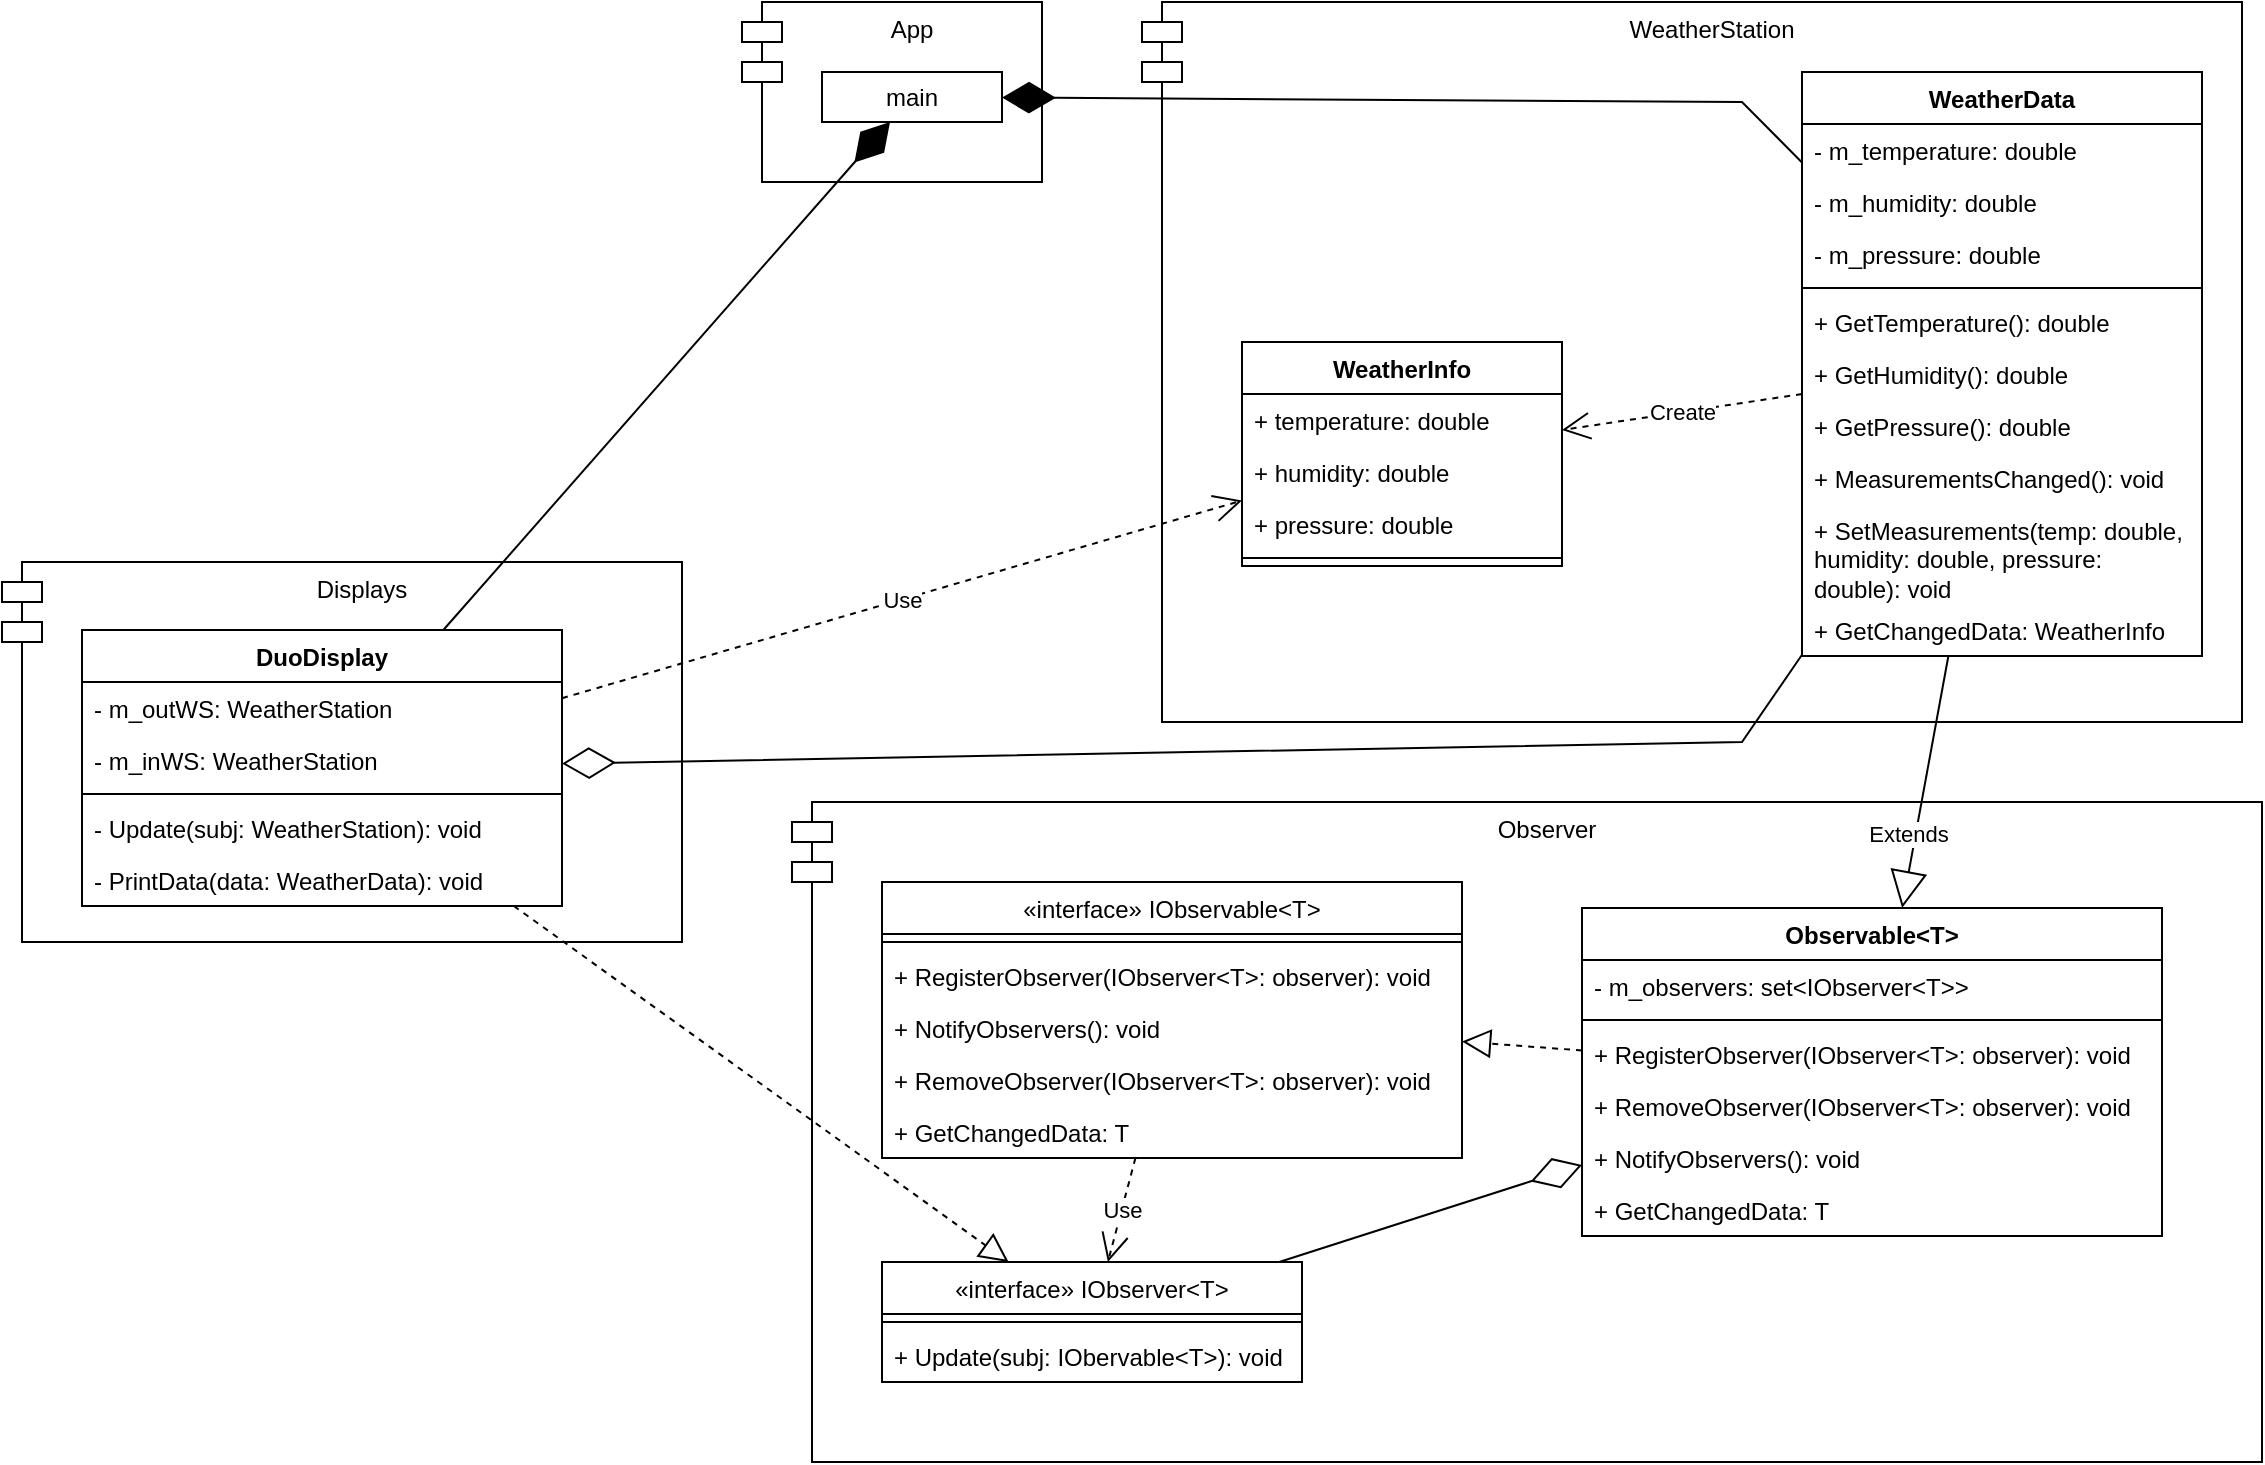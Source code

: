 <mxfile version="24.7.16">
  <diagram name="Страница — 1" id="4deNuANHQ5EADNNbdOS4">
    <mxGraphModel dx="1326" dy="271" grid="1" gridSize="10" guides="1" tooltips="1" connect="1" arrows="1" fold="1" page="1" pageScale="1" pageWidth="827" pageHeight="1169" math="0" shadow="0">
      <root>
        <mxCell id="0" />
        <mxCell id="1" parent="0" />
        <mxCell id="X9zF3I0g8b5chQOHOK3T-1" value="App" style="shape=module;align=left;spacingLeft=20;align=center;verticalAlign=top;whiteSpace=wrap;html=1;" parent="1" vertex="1">
          <mxGeometry x="30" y="10" width="150" height="90" as="geometry" />
        </mxCell>
        <mxCell id="X9zF3I0g8b5chQOHOK3T-2" value="main" style="html=1;whiteSpace=wrap;" parent="1" vertex="1">
          <mxGeometry x="70" y="45" width="90" height="25" as="geometry" />
        </mxCell>
        <mxCell id="X9zF3I0g8b5chQOHOK3T-3" value="WeatherStation" style="shape=module;align=left;spacingLeft=20;align=center;verticalAlign=top;whiteSpace=wrap;html=1;" parent="1" vertex="1">
          <mxGeometry x="230" y="10" width="550" height="360" as="geometry" />
        </mxCell>
        <mxCell id="X9zF3I0g8b5chQOHOK3T-4" value="WeatherInfo" style="swimlane;fontStyle=1;align=center;verticalAlign=top;childLayout=stackLayout;horizontal=1;startSize=26;horizontalStack=0;resizeParent=1;resizeParentMax=0;resizeLast=0;collapsible=1;marginBottom=0;whiteSpace=wrap;html=1;" parent="1" vertex="1">
          <mxGeometry x="280" y="180" width="160" height="112" as="geometry" />
        </mxCell>
        <mxCell id="X9zF3I0g8b5chQOHOK3T-5" value="+ temperature: double" style="text;strokeColor=none;fillColor=none;align=left;verticalAlign=top;spacingLeft=4;spacingRight=4;overflow=hidden;rotatable=0;points=[[0,0.5],[1,0.5]];portConstraint=eastwest;whiteSpace=wrap;html=1;" parent="X9zF3I0g8b5chQOHOK3T-4" vertex="1">
          <mxGeometry y="26" width="160" height="26" as="geometry" />
        </mxCell>
        <mxCell id="X9zF3I0g8b5chQOHOK3T-20" value="+ humidity: double" style="text;strokeColor=none;fillColor=none;align=left;verticalAlign=top;spacingLeft=4;spacingRight=4;overflow=hidden;rotatable=0;points=[[0,0.5],[1,0.5]];portConstraint=eastwest;whiteSpace=wrap;html=1;" parent="X9zF3I0g8b5chQOHOK3T-4" vertex="1">
          <mxGeometry y="52" width="160" height="26" as="geometry" />
        </mxCell>
        <mxCell id="X9zF3I0g8b5chQOHOK3T-21" value="+ pressure: double" style="text;strokeColor=none;fillColor=none;align=left;verticalAlign=top;spacingLeft=4;spacingRight=4;overflow=hidden;rotatable=0;points=[[0,0.5],[1,0.5]];portConstraint=eastwest;whiteSpace=wrap;html=1;" parent="X9zF3I0g8b5chQOHOK3T-4" vertex="1">
          <mxGeometry y="78" width="160" height="26" as="geometry" />
        </mxCell>
        <mxCell id="X9zF3I0g8b5chQOHOK3T-6" value="" style="line;strokeWidth=1;fillColor=none;align=left;verticalAlign=middle;spacingTop=-1;spacingLeft=3;spacingRight=3;rotatable=0;labelPosition=right;points=[];portConstraint=eastwest;strokeColor=inherit;" parent="X9zF3I0g8b5chQOHOK3T-4" vertex="1">
          <mxGeometry y="104" width="160" height="8" as="geometry" />
        </mxCell>
        <mxCell id="X9zF3I0g8b5chQOHOK3T-8" value="WeatherData" style="swimlane;fontStyle=1;align=center;verticalAlign=top;childLayout=stackLayout;horizontal=1;startSize=26;horizontalStack=0;resizeParent=1;resizeParentMax=0;resizeLast=0;collapsible=1;marginBottom=0;whiteSpace=wrap;html=1;" parent="1" vertex="1">
          <mxGeometry x="560" y="45" width="200" height="292" as="geometry" />
        </mxCell>
        <mxCell id="X9zF3I0g8b5chQOHOK3T-11" value="- m_temperature: double" style="text;strokeColor=none;fillColor=none;align=left;verticalAlign=top;spacingLeft=4;spacingRight=4;overflow=hidden;rotatable=0;points=[[0,0.5],[1,0.5]];portConstraint=eastwest;whiteSpace=wrap;html=1;" parent="X9zF3I0g8b5chQOHOK3T-8" vertex="1">
          <mxGeometry y="26" width="200" height="26" as="geometry" />
        </mxCell>
        <mxCell id="X9zF3I0g8b5chQOHOK3T-18" value="- m_humidity: double" style="text;strokeColor=none;fillColor=none;align=left;verticalAlign=top;spacingLeft=4;spacingRight=4;overflow=hidden;rotatable=0;points=[[0,0.5],[1,0.5]];portConstraint=eastwest;whiteSpace=wrap;html=1;" parent="X9zF3I0g8b5chQOHOK3T-8" vertex="1">
          <mxGeometry y="52" width="200" height="26" as="geometry" />
        </mxCell>
        <mxCell id="X9zF3I0g8b5chQOHOK3T-17" value="- m_pressure: double" style="text;strokeColor=none;fillColor=none;align=left;verticalAlign=top;spacingLeft=4;spacingRight=4;overflow=hidden;rotatable=0;points=[[0,0.5],[1,0.5]];portConstraint=eastwest;whiteSpace=wrap;html=1;" parent="X9zF3I0g8b5chQOHOK3T-8" vertex="1">
          <mxGeometry y="78" width="200" height="26" as="geometry" />
        </mxCell>
        <mxCell id="X9zF3I0g8b5chQOHOK3T-10" value="" style="line;strokeWidth=1;fillColor=none;align=left;verticalAlign=middle;spacingTop=-1;spacingLeft=3;spacingRight=3;rotatable=0;labelPosition=right;points=[];portConstraint=eastwest;strokeColor=inherit;" parent="X9zF3I0g8b5chQOHOK3T-8" vertex="1">
          <mxGeometry y="104" width="200" height="8" as="geometry" />
        </mxCell>
        <mxCell id="X9zF3I0g8b5chQOHOK3T-9" value="+ GetTemperature(): double" style="text;strokeColor=none;fillColor=none;align=left;verticalAlign=top;spacingLeft=4;spacingRight=4;overflow=hidden;rotatable=0;points=[[0,0.5],[1,0.5]];portConstraint=eastwest;whiteSpace=wrap;html=1;" parent="X9zF3I0g8b5chQOHOK3T-8" vertex="1">
          <mxGeometry y="112" width="200" height="26" as="geometry" />
        </mxCell>
        <mxCell id="X9zF3I0g8b5chQOHOK3T-12" value="+ GetHumidity(): double" style="text;strokeColor=none;fillColor=none;align=left;verticalAlign=top;spacingLeft=4;spacingRight=4;overflow=hidden;rotatable=0;points=[[0,0.5],[1,0.5]];portConstraint=eastwest;whiteSpace=wrap;html=1;" parent="X9zF3I0g8b5chQOHOK3T-8" vertex="1">
          <mxGeometry y="138" width="200" height="26" as="geometry" />
        </mxCell>
        <mxCell id="X9zF3I0g8b5chQOHOK3T-13" value="+ GetPressure(): double" style="text;strokeColor=none;fillColor=none;align=left;verticalAlign=top;spacingLeft=4;spacingRight=4;overflow=hidden;rotatable=0;points=[[0,0.5],[1,0.5]];portConstraint=eastwest;whiteSpace=wrap;html=1;" parent="X9zF3I0g8b5chQOHOK3T-8" vertex="1">
          <mxGeometry y="164" width="200" height="26" as="geometry" />
        </mxCell>
        <mxCell id="X9zF3I0g8b5chQOHOK3T-14" value="+ MeasurementsChanged(): void" style="text;strokeColor=none;fillColor=none;align=left;verticalAlign=top;spacingLeft=4;spacingRight=4;overflow=hidden;rotatable=0;points=[[0,0.5],[1,0.5]];portConstraint=eastwest;whiteSpace=wrap;html=1;" parent="X9zF3I0g8b5chQOHOK3T-8" vertex="1">
          <mxGeometry y="190" width="200" height="26" as="geometry" />
        </mxCell>
        <mxCell id="X9zF3I0g8b5chQOHOK3T-15" value="+ SetMeasurements(temp: double, humidity: double, pressure: double): void" style="text;strokeColor=none;fillColor=none;align=left;verticalAlign=top;spacingLeft=4;spacingRight=4;overflow=hidden;rotatable=0;points=[[0,0.5],[1,0.5]];portConstraint=eastwest;whiteSpace=wrap;html=1;" parent="X9zF3I0g8b5chQOHOK3T-8" vertex="1">
          <mxGeometry y="216" width="200" height="50" as="geometry" />
        </mxCell>
        <mxCell id="X9zF3I0g8b5chQOHOK3T-16" value="+ GetChangedData: WeatherInfo" style="text;strokeColor=none;fillColor=none;align=left;verticalAlign=top;spacingLeft=4;spacingRight=4;overflow=hidden;rotatable=0;points=[[0,0.5],[1,0.5]];portConstraint=eastwest;whiteSpace=wrap;html=1;" parent="X9zF3I0g8b5chQOHOK3T-8" vertex="1">
          <mxGeometry y="266" width="200" height="26" as="geometry" />
        </mxCell>
        <mxCell id="X9zF3I0g8b5chQOHOK3T-19" value="Create" style="endArrow=open;endSize=12;dashed=1;html=1;rounded=0;" parent="1" source="X9zF3I0g8b5chQOHOK3T-8" target="X9zF3I0g8b5chQOHOK3T-4" edge="1">
          <mxGeometry width="160" relative="1" as="geometry">
            <mxPoint x="380" y="190" as="sourcePoint" />
            <mxPoint x="540" y="190" as="targetPoint" />
          </mxGeometry>
        </mxCell>
        <mxCell id="X9zF3I0g8b5chQOHOK3T-22" value="Observer" style="shape=module;align=left;spacingLeft=20;align=center;verticalAlign=top;whiteSpace=wrap;html=1;" parent="1" vertex="1">
          <mxGeometry x="55" y="410" width="735" height="330" as="geometry" />
        </mxCell>
        <mxCell id="X9zF3I0g8b5chQOHOK3T-24" value="&lt;span style=&quot;font-weight: 400;&quot;&gt;«interface» IObserver&amp;lt;T&amp;gt;&lt;/span&gt;" style="swimlane;fontStyle=1;align=center;verticalAlign=top;childLayout=stackLayout;horizontal=1;startSize=26;horizontalStack=0;resizeParent=1;resizeParentMax=0;resizeLast=0;collapsible=1;marginBottom=0;whiteSpace=wrap;html=1;" parent="1" vertex="1">
          <mxGeometry x="100" y="640" width="210" height="60" as="geometry" />
        </mxCell>
        <mxCell id="X9zF3I0g8b5chQOHOK3T-26" value="" style="line;strokeWidth=1;fillColor=none;align=left;verticalAlign=middle;spacingTop=-1;spacingLeft=3;spacingRight=3;rotatable=0;labelPosition=right;points=[];portConstraint=eastwest;strokeColor=inherit;" parent="X9zF3I0g8b5chQOHOK3T-24" vertex="1">
          <mxGeometry y="26" width="210" height="8" as="geometry" />
        </mxCell>
        <mxCell id="X9zF3I0g8b5chQOHOK3T-27" value="+ Update(subj: IObervable&amp;lt;T&amp;gt;): void" style="text;strokeColor=none;fillColor=none;align=left;verticalAlign=top;spacingLeft=4;spacingRight=4;overflow=hidden;rotatable=0;points=[[0,0.5],[1,0.5]];portConstraint=eastwest;whiteSpace=wrap;html=1;" parent="X9zF3I0g8b5chQOHOK3T-24" vertex="1">
          <mxGeometry y="34" width="210" height="26" as="geometry" />
        </mxCell>
        <mxCell id="X9zF3I0g8b5chQOHOK3T-30" value="&lt;span style=&quot;font-weight: 400;&quot;&gt;«interface» IObservable&amp;lt;T&amp;gt;&lt;/span&gt;" style="swimlane;fontStyle=1;align=center;verticalAlign=top;childLayout=stackLayout;horizontal=1;startSize=26;horizontalStack=0;resizeParent=1;resizeParentMax=0;resizeLast=0;collapsible=1;marginBottom=0;whiteSpace=wrap;html=1;" parent="1" vertex="1">
          <mxGeometry x="100" y="450" width="290" height="138" as="geometry" />
        </mxCell>
        <mxCell id="X9zF3I0g8b5chQOHOK3T-31" value="" style="line;strokeWidth=1;fillColor=none;align=left;verticalAlign=middle;spacingTop=-1;spacingLeft=3;spacingRight=3;rotatable=0;labelPosition=right;points=[];portConstraint=eastwest;strokeColor=inherit;" parent="X9zF3I0g8b5chQOHOK3T-30" vertex="1">
          <mxGeometry y="26" width="290" height="8" as="geometry" />
        </mxCell>
        <mxCell id="X9zF3I0g8b5chQOHOK3T-32" value="+ RegisterObserver(IObserver&amp;lt;T&amp;gt;: observer): void" style="text;strokeColor=none;fillColor=none;align=left;verticalAlign=top;spacingLeft=4;spacingRight=4;overflow=hidden;rotatable=0;points=[[0,0.5],[1,0.5]];portConstraint=eastwest;whiteSpace=wrap;html=1;" parent="X9zF3I0g8b5chQOHOK3T-30" vertex="1">
          <mxGeometry y="34" width="290" height="26" as="geometry" />
        </mxCell>
        <mxCell id="X9zF3I0g8b5chQOHOK3T-34" value="+ NotifyObservers(): void" style="text;strokeColor=none;fillColor=none;align=left;verticalAlign=top;spacingLeft=4;spacingRight=4;overflow=hidden;rotatable=0;points=[[0,0.5],[1,0.5]];portConstraint=eastwest;whiteSpace=wrap;html=1;" parent="X9zF3I0g8b5chQOHOK3T-30" vertex="1">
          <mxGeometry y="60" width="290" height="26" as="geometry" />
        </mxCell>
        <mxCell id="X9zF3I0g8b5chQOHOK3T-33" value="+ RemoveObserver(IObserver&amp;lt;T&amp;gt;: observer): void" style="text;strokeColor=none;fillColor=none;align=left;verticalAlign=top;spacingLeft=4;spacingRight=4;overflow=hidden;rotatable=0;points=[[0,0.5],[1,0.5]];portConstraint=eastwest;whiteSpace=wrap;html=1;" parent="X9zF3I0g8b5chQOHOK3T-30" vertex="1">
          <mxGeometry y="86" width="290" height="26" as="geometry" />
        </mxCell>
        <mxCell id="jy5OdVflBe2gnvI7Ln2x-1" value="+ GetChangedData: T" style="text;strokeColor=none;fillColor=none;align=left;verticalAlign=top;spacingLeft=4;spacingRight=4;overflow=hidden;rotatable=0;points=[[0,0.5],[1,0.5]];portConstraint=eastwest;whiteSpace=wrap;html=1;" vertex="1" parent="X9zF3I0g8b5chQOHOK3T-30">
          <mxGeometry y="112" width="290" height="26" as="geometry" />
        </mxCell>
        <mxCell id="X9zF3I0g8b5chQOHOK3T-35" value="Use" style="endArrow=open;endSize=12;dashed=1;html=1;rounded=0;" parent="1" source="X9zF3I0g8b5chQOHOK3T-30" target="X9zF3I0g8b5chQOHOK3T-24" edge="1">
          <mxGeometry width="160" relative="1" as="geometry">
            <mxPoint x="270" y="600" as="sourcePoint" />
            <mxPoint x="430" y="600" as="targetPoint" />
          </mxGeometry>
        </mxCell>
        <mxCell id="X9zF3I0g8b5chQOHOK3T-36" value="Observable&amp;lt;T&amp;gt;" style="swimlane;fontStyle=1;align=center;verticalAlign=top;childLayout=stackLayout;horizontal=1;startSize=26;horizontalStack=0;resizeParent=1;resizeParentMax=0;resizeLast=0;collapsible=1;marginBottom=0;whiteSpace=wrap;html=1;" parent="1" vertex="1">
          <mxGeometry x="450" y="463" width="290" height="164" as="geometry" />
        </mxCell>
        <mxCell id="X9zF3I0g8b5chQOHOK3T-37" value="- m_observers: set&amp;lt;IObserver&amp;lt;T&amp;gt;&amp;gt;" style="text;strokeColor=none;fillColor=none;align=left;verticalAlign=top;spacingLeft=4;spacingRight=4;overflow=hidden;rotatable=0;points=[[0,0.5],[1,0.5]];portConstraint=eastwest;whiteSpace=wrap;html=1;" parent="X9zF3I0g8b5chQOHOK3T-36" vertex="1">
          <mxGeometry y="26" width="290" height="26" as="geometry" />
        </mxCell>
        <mxCell id="X9zF3I0g8b5chQOHOK3T-38" value="" style="line;strokeWidth=1;fillColor=none;align=left;verticalAlign=middle;spacingTop=-1;spacingLeft=3;spacingRight=3;rotatable=0;labelPosition=right;points=[];portConstraint=eastwest;strokeColor=inherit;" parent="X9zF3I0g8b5chQOHOK3T-36" vertex="1">
          <mxGeometry y="52" width="290" height="8" as="geometry" />
        </mxCell>
        <mxCell id="X9zF3I0g8b5chQOHOK3T-46" value="+ RegisterObserver(IObserver&amp;lt;T&amp;gt;: observer): void" style="text;strokeColor=none;fillColor=none;align=left;verticalAlign=top;spacingLeft=4;spacingRight=4;overflow=hidden;rotatable=0;points=[[0,0.5],[1,0.5]];portConstraint=eastwest;whiteSpace=wrap;html=1;" parent="X9zF3I0g8b5chQOHOK3T-36" vertex="1">
          <mxGeometry y="60" width="290" height="26" as="geometry" />
        </mxCell>
        <mxCell id="X9zF3I0g8b5chQOHOK3T-48" value="+ RemoveObserver(IObserver&amp;lt;T&amp;gt;: observer): void" style="text;strokeColor=none;fillColor=none;align=left;verticalAlign=top;spacingLeft=4;spacingRight=4;overflow=hidden;rotatable=0;points=[[0,0.5],[1,0.5]];portConstraint=eastwest;whiteSpace=wrap;html=1;" parent="X9zF3I0g8b5chQOHOK3T-36" vertex="1">
          <mxGeometry y="86" width="290" height="26" as="geometry" />
        </mxCell>
        <mxCell id="X9zF3I0g8b5chQOHOK3T-47" value="+ NotifyObservers(): void" style="text;strokeColor=none;fillColor=none;align=left;verticalAlign=top;spacingLeft=4;spacingRight=4;overflow=hidden;rotatable=0;points=[[0,0.5],[1,0.5]];portConstraint=eastwest;whiteSpace=wrap;html=1;" parent="X9zF3I0g8b5chQOHOK3T-36" vertex="1">
          <mxGeometry y="112" width="290" height="26" as="geometry" />
        </mxCell>
        <mxCell id="X9zF3I0g8b5chQOHOK3T-49" value="+ GetChangedData: T" style="text;strokeColor=none;fillColor=none;align=left;verticalAlign=top;spacingLeft=4;spacingRight=4;overflow=hidden;rotatable=0;points=[[0,0.5],[1,0.5]];portConstraint=eastwest;whiteSpace=wrap;html=1;" parent="X9zF3I0g8b5chQOHOK3T-36" vertex="1">
          <mxGeometry y="138" width="290" height="26" as="geometry" />
        </mxCell>
        <mxCell id="X9zF3I0g8b5chQOHOK3T-40" value="" style="endArrow=block;dashed=1;endFill=0;endSize=12;html=1;rounded=0;" parent="1" source="X9zF3I0g8b5chQOHOK3T-36" target="X9zF3I0g8b5chQOHOK3T-30" edge="1">
          <mxGeometry width="160" relative="1" as="geometry">
            <mxPoint x="360" y="570" as="sourcePoint" />
            <mxPoint x="520" y="570" as="targetPoint" />
          </mxGeometry>
        </mxCell>
        <mxCell id="X9zF3I0g8b5chQOHOK3T-41" value="" style="endArrow=diamondThin;endFill=0;endSize=24;html=1;rounded=0;" parent="1" source="X9zF3I0g8b5chQOHOK3T-24" target="X9zF3I0g8b5chQOHOK3T-36" edge="1">
          <mxGeometry width="160" relative="1" as="geometry">
            <mxPoint x="300" y="580" as="sourcePoint" />
            <mxPoint x="460" y="580" as="targetPoint" />
          </mxGeometry>
        </mxCell>
        <mxCell id="X9zF3I0g8b5chQOHOK3T-50" value="Extends" style="endArrow=block;endSize=16;endFill=0;html=1;rounded=0;" parent="1" source="X9zF3I0g8b5chQOHOK3T-8" target="X9zF3I0g8b5chQOHOK3T-36" edge="1">
          <mxGeometry x="0.424" y="-4" width="160" relative="1" as="geometry">
            <mxPoint x="450" y="380" as="sourcePoint" />
            <mxPoint x="610" y="380" as="targetPoint" />
            <mxPoint as="offset" />
          </mxGeometry>
        </mxCell>
        <mxCell id="X9zF3I0g8b5chQOHOK3T-51" value="" style="endArrow=diamondThin;endFill=1;endSize=24;html=1;rounded=0;" parent="1" source="X9zF3I0g8b5chQOHOK3T-8" target="X9zF3I0g8b5chQOHOK3T-2" edge="1">
          <mxGeometry width="160" relative="1" as="geometry">
            <mxPoint x="330" y="260" as="sourcePoint" />
            <mxPoint x="490" y="260" as="targetPoint" />
            <Array as="points">
              <mxPoint x="530" y="60" />
            </Array>
          </mxGeometry>
        </mxCell>
        <mxCell id="X9zF3I0g8b5chQOHOK3T-52" value="Displays" style="shape=module;align=left;spacingLeft=20;align=center;verticalAlign=top;whiteSpace=wrap;html=1;" parent="1" vertex="1">
          <mxGeometry x="-340" y="290" width="340" height="190" as="geometry" />
        </mxCell>
        <mxCell id="jy5OdVflBe2gnvI7Ln2x-2" value="DuoDisplay" style="swimlane;fontStyle=1;align=center;verticalAlign=top;childLayout=stackLayout;horizontal=1;startSize=26;horizontalStack=0;resizeParent=1;resizeParentMax=0;resizeLast=0;collapsible=1;marginBottom=0;whiteSpace=wrap;html=1;" vertex="1" parent="1">
          <mxGeometry x="-300" y="324" width="240" height="138" as="geometry" />
        </mxCell>
        <mxCell id="jy5OdVflBe2gnvI7Ln2x-3" value="- m_outWS: WeatherStation" style="text;strokeColor=none;fillColor=none;align=left;verticalAlign=top;spacingLeft=4;spacingRight=4;overflow=hidden;rotatable=0;points=[[0,0.5],[1,0.5]];portConstraint=eastwest;whiteSpace=wrap;html=1;" vertex="1" parent="jy5OdVflBe2gnvI7Ln2x-2">
          <mxGeometry y="26" width="240" height="26" as="geometry" />
        </mxCell>
        <mxCell id="jy5OdVflBe2gnvI7Ln2x-7" value="- m_inWS: WeatherStation" style="text;strokeColor=none;fillColor=none;align=left;verticalAlign=top;spacingLeft=4;spacingRight=4;overflow=hidden;rotatable=0;points=[[0,0.5],[1,0.5]];portConstraint=eastwest;whiteSpace=wrap;html=1;" vertex="1" parent="jy5OdVflBe2gnvI7Ln2x-2">
          <mxGeometry y="52" width="240" height="26" as="geometry" />
        </mxCell>
        <mxCell id="jy5OdVflBe2gnvI7Ln2x-4" value="" style="line;strokeWidth=1;fillColor=none;align=left;verticalAlign=middle;spacingTop=-1;spacingLeft=3;spacingRight=3;rotatable=0;labelPosition=right;points=[];portConstraint=eastwest;strokeColor=inherit;" vertex="1" parent="jy5OdVflBe2gnvI7Ln2x-2">
          <mxGeometry y="78" width="240" height="8" as="geometry" />
        </mxCell>
        <mxCell id="jy5OdVflBe2gnvI7Ln2x-5" value="- Update(subj: WeatherStation): void" style="text;strokeColor=none;fillColor=none;align=left;verticalAlign=top;spacingLeft=4;spacingRight=4;overflow=hidden;rotatable=0;points=[[0,0.5],[1,0.5]];portConstraint=eastwest;whiteSpace=wrap;html=1;" vertex="1" parent="jy5OdVflBe2gnvI7Ln2x-2">
          <mxGeometry y="86" width="240" height="26" as="geometry" />
        </mxCell>
        <mxCell id="jy5OdVflBe2gnvI7Ln2x-11" value="- PrintData(data: WeatherData): void" style="text;strokeColor=none;fillColor=none;align=left;verticalAlign=top;spacingLeft=4;spacingRight=4;overflow=hidden;rotatable=0;points=[[0,0.5],[1,0.5]];portConstraint=eastwest;whiteSpace=wrap;html=1;" vertex="1" parent="jy5OdVflBe2gnvI7Ln2x-2">
          <mxGeometry y="112" width="240" height="26" as="geometry" />
        </mxCell>
        <mxCell id="jy5OdVflBe2gnvI7Ln2x-6" value="" style="endArrow=block;dashed=1;endFill=0;endSize=12;html=1;rounded=0;" edge="1" parent="1" source="jy5OdVflBe2gnvI7Ln2x-2" target="X9zF3I0g8b5chQOHOK3T-24">
          <mxGeometry width="160" relative="1" as="geometry">
            <mxPoint x="-10" y="530" as="sourcePoint" />
            <mxPoint x="150" y="530" as="targetPoint" />
          </mxGeometry>
        </mxCell>
        <mxCell id="jy5OdVflBe2gnvI7Ln2x-8" value="" style="endArrow=diamondThin;endFill=0;endSize=24;html=1;rounded=0;" edge="1" parent="1" source="X9zF3I0g8b5chQOHOK3T-8" target="jy5OdVflBe2gnvI7Ln2x-2">
          <mxGeometry width="160" relative="1" as="geometry">
            <mxPoint x="130" y="340" as="sourcePoint" />
            <mxPoint x="290" y="340" as="targetPoint" />
            <Array as="points">
              <mxPoint x="530" y="380" />
            </Array>
          </mxGeometry>
        </mxCell>
        <mxCell id="jy5OdVflBe2gnvI7Ln2x-9" value="Use" style="endArrow=open;endSize=12;dashed=1;html=1;rounded=0;" edge="1" parent="1" source="jy5OdVflBe2gnvI7Ln2x-2" target="X9zF3I0g8b5chQOHOK3T-4">
          <mxGeometry width="160" relative="1" as="geometry">
            <mxPoint x="40" y="350" as="sourcePoint" />
            <mxPoint x="200" y="350" as="targetPoint" />
          </mxGeometry>
        </mxCell>
        <mxCell id="jy5OdVflBe2gnvI7Ln2x-10" value="" style="endArrow=diamondThin;endFill=1;endSize=24;html=1;rounded=0;" edge="1" parent="1" source="jy5OdVflBe2gnvI7Ln2x-2" target="X9zF3I0g8b5chQOHOK3T-2">
          <mxGeometry width="160" relative="1" as="geometry">
            <mxPoint x="200" y="270" as="sourcePoint" />
            <mxPoint x="360" y="270" as="targetPoint" />
          </mxGeometry>
        </mxCell>
      </root>
    </mxGraphModel>
  </diagram>
</mxfile>
